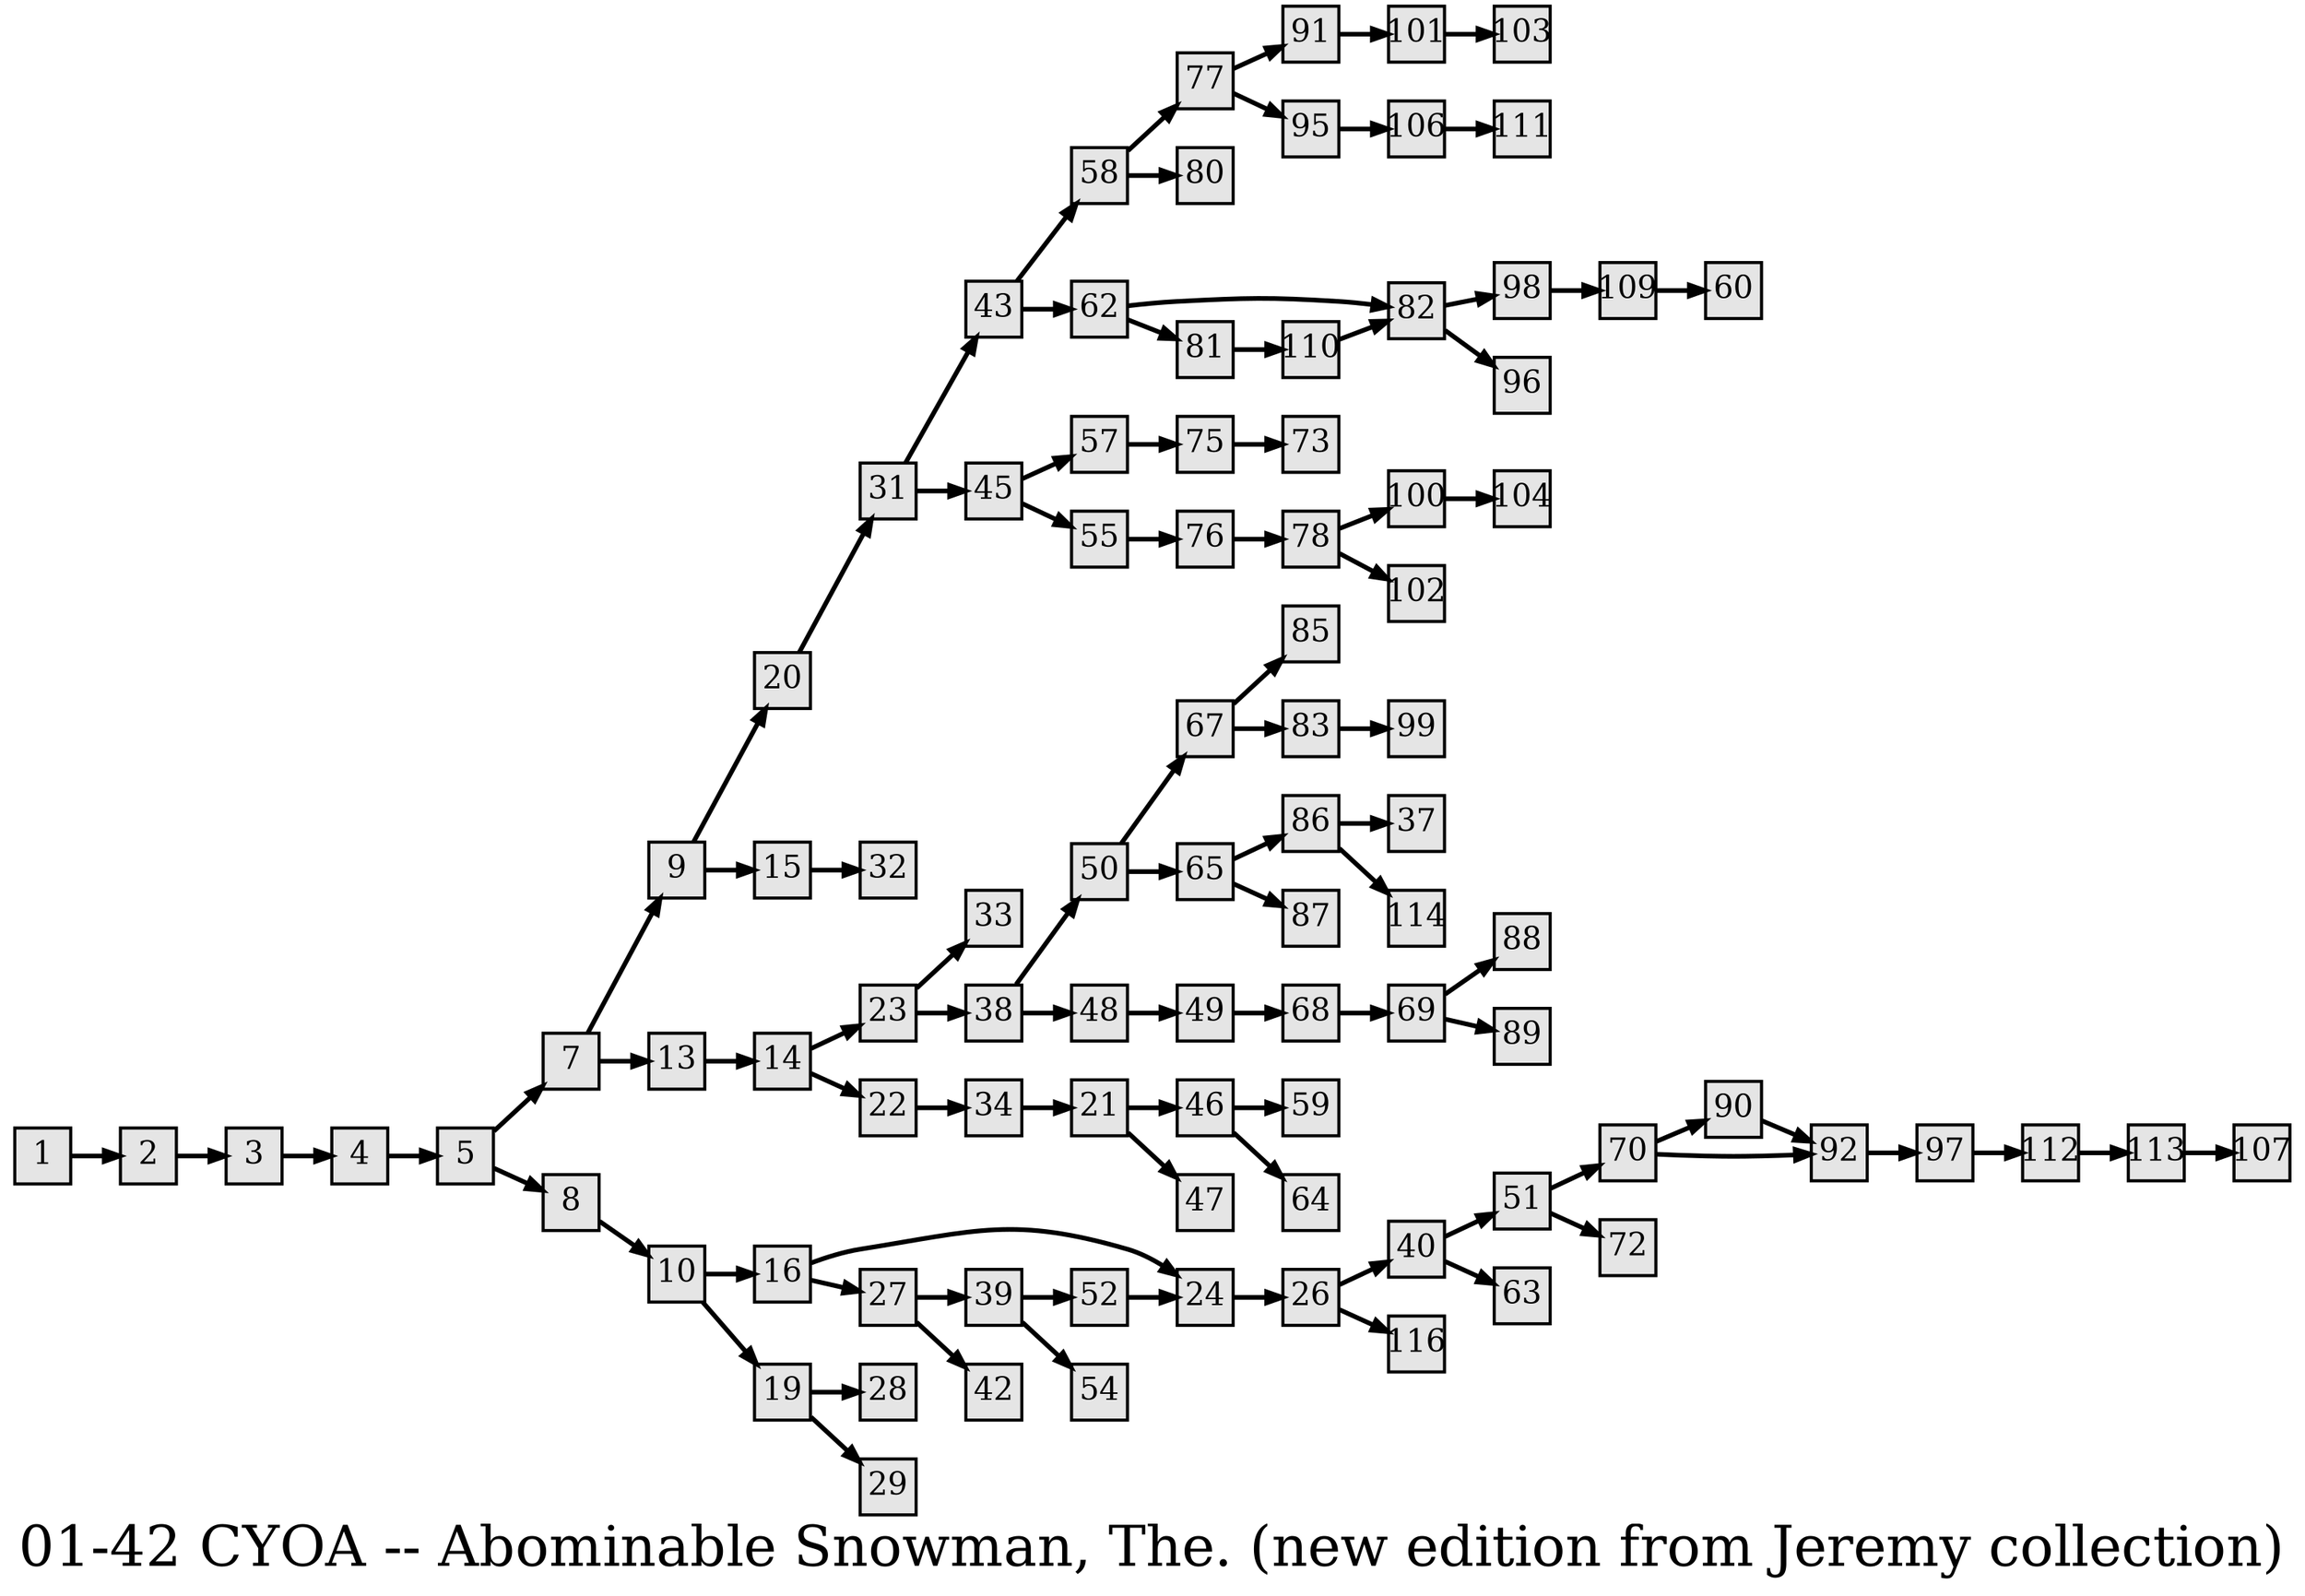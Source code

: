 digraph g{
  graph [ label="01-42 CYOA -- Abominable Snowman, The. (new edition from Jeremy collection)" rankdir=LR, ordering=out, fontsize=36, nodesep="0.35", ranksep="0.45"];
  node  [shape=rect, penwidth=2, fontsize=20, style=filled, fillcolor=grey90, margin="0,0", labelfloat=true, regular=true, fixedsize=true];
  edge  [labelfloat=true, penwidth=3, fontsize=12];
  // ---;
  // group  : Katz;
  // id     : 01-42;
  // gbid   : 553;
  // series : CYOA;
  // title  : Abominable Snowman, The;
  // author : R.A. Montgomery;
  // credit:;
  // - name : Ryan Leach;
  // role : encoder;
  // date : 2017-08-15;
  // - name : Jeremy Douglass;
  // role : editor;
  // date : 2017-10-19;
  // render:;
  // - name   : small;
  // styles : gvStyles-small.txt;
  // engine : dot;
  // comment: >;
  
  // ---;
  
  // From | To | Label;
  
  1 -> 2;
  2 -> 3;
  3 -> 4;
  4 -> 5;
  5 -> 7;
  5 -> 8;
  7 -> 9;
  7 -> 13;
  8 -> 10;
  9 -> 20;
  9 -> 15;
  10 -> 16;
  10 -> 19;
  13 -> 14;
  14 -> 23;
  14 -> 22;
  15 -> 32;
  16 -> 24;
  16 -> 27;
  19 -> 28;
  19 -> 29;
  20 -> 31;
  21 -> 46;
  21 -> 47;
  22 -> 34;
  23 -> 33;
  23 -> 38;
  24 -> 26;
  26 -> 40;
  26 -> 116;
  27 -> 39;
  27 -> 42;
  31 -> 43;
  31 -> 45;
  34 -> 21;
  38 -> 50;
  38 -> 48;
  39 -> 52;
  39 -> 54;
  40 -> 51;
  40 -> 63;
  43 -> 58;
  43 -> 62;
  45 -> 57;
  45 -> 55;
  46 -> 59;
  46 -> 64;
  48 -> 49;
  49 -> 68;
  50 -> 67;
  50 -> 65;
  51 -> 70;
  51 -> 72;
  52 -> 24;
  55 -> 76;
  57 -> 75;
  58 -> 77;
  58 -> 80;
  62 -> 82;
  62 -> 81;
  65 -> 86;
  65 -> 87;
  67 -> 85;
  67 -> 83;
  68 -> 69;
  69 -> 88;
  69 -> 89;
  70 -> 90;
  70 -> 92;
  75 -> 73;
  76 -> 78;
  77 -> 91;
  77 -> 95;
  78 -> 100;
  78 -> 102;
  81 -> 110;
  82 -> 98;
  82 -> 96;
  83 -> 99;
  86 -> 37;
  86 -> 114;
  90 -> 92;
  91 -> 101;
  92 -> 97;
  95 -> 106;
  97 -> 112;
  98 -> 109;
  100 -> 104;
  101 -> 103;
  106 -> 111;
  109 -> 60;
  110 -> 82;
  112 -> 113;
  113 -> 107;
}


